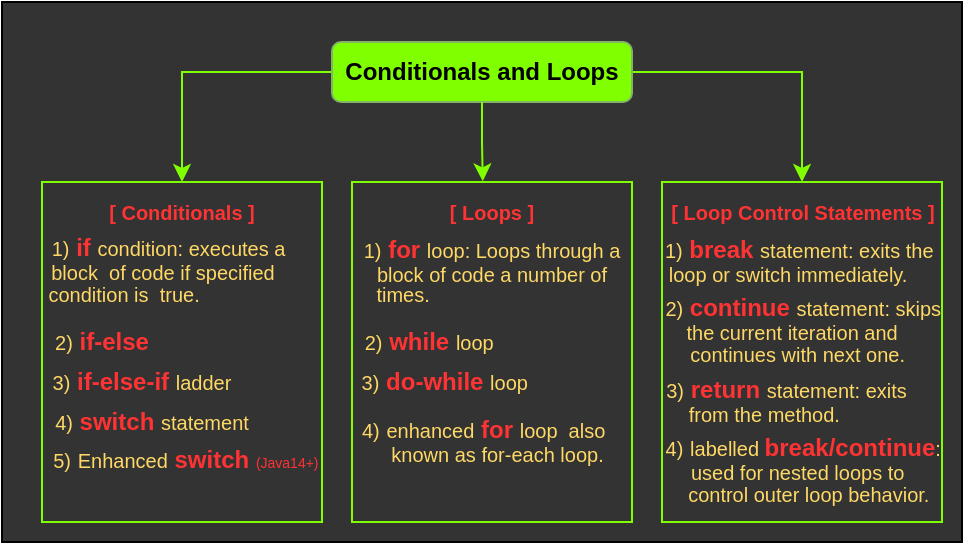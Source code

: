 <mxfile version="27.1.6">
  <diagram name="Page-1" id="ef9xinbSyIcJBZbO2UjU">
    <mxGraphModel dx="629" dy="334" grid="1" gridSize="10" guides="1" tooltips="1" connect="1" arrows="1" fold="1" page="1" pageScale="1" pageWidth="480" pageHeight="270" math="0" shadow="0">
      <root>
        <mxCell id="0" />
        <mxCell id="1" parent="0" />
        <mxCell id="LBtNQs-SXAn_wBc9bSGt-3" value="" style="rounded=0;whiteSpace=wrap;html=1;movable=1;resizable=1;rotatable=1;deletable=1;editable=1;locked=0;connectable=1;fillColor=#333333;" parent="1" vertex="1">
          <mxGeometry width="480" height="270" as="geometry" />
        </mxCell>
        <mxCell id="jUU27h1dBxnUUHhMurxZ-13" style="edgeStyle=orthogonalEdgeStyle;rounded=0;orthogonalLoop=1;jettySize=auto;html=1;strokeColor=#80FF00;" parent="1" source="jUU27h1dBxnUUHhMurxZ-1" target="jUU27h1dBxnUUHhMurxZ-3" edge="1">
          <mxGeometry relative="1" as="geometry" />
        </mxCell>
        <mxCell id="jUU27h1dBxnUUHhMurxZ-14" style="edgeStyle=orthogonalEdgeStyle;rounded=0;orthogonalLoop=1;jettySize=auto;html=1;strokeColor=#80FF00;" parent="1" source="jUU27h1dBxnUUHhMurxZ-1" target="jUU27h1dBxnUUHhMurxZ-10" edge="1">
          <mxGeometry relative="1" as="geometry" />
        </mxCell>
        <mxCell id="jUU27h1dBxnUUHhMurxZ-1" value="&lt;b&gt;&lt;font style=&quot;color: rgb(0, 0, 0);&quot;&gt;Conditionals and Loops&lt;/font&gt;&lt;/b&gt;" style="rounded=1;whiteSpace=wrap;html=1;fillColor=#80FF00;strokeColor=#82b366;" parent="1" vertex="1">
          <mxGeometry x="165" y="20" width="150" height="30" as="geometry" />
        </mxCell>
        <mxCell id="jUU27h1dBxnUUHhMurxZ-3" value="" style="rounded=0;whiteSpace=wrap;html=1;fillColor=#333333;strokeColor=#80FF00;gradientColor=#333333;" parent="1" vertex="1">
          <mxGeometry x="20" y="90" width="140" height="170" as="geometry" />
        </mxCell>
        <mxCell id="jUU27h1dBxnUUHhMurxZ-9" value="" style="rounded=0;whiteSpace=wrap;html=1;fillColor=#333333;strokeColor=#80FF00;gradientColor=none;" parent="1" vertex="1">
          <mxGeometry x="175" y="90" width="140" height="170" as="geometry" />
        </mxCell>
        <mxCell id="jUU27h1dBxnUUHhMurxZ-10" value="" style="rounded=0;whiteSpace=wrap;html=1;fillColor=#333333;strokeColor=#80FF00;fontColor=#000000;" parent="1" vertex="1">
          <mxGeometry x="330" y="90" width="140" height="170" as="geometry" />
        </mxCell>
        <mxCell id="jUU27h1dBxnUUHhMurxZ-11" style="edgeStyle=orthogonalEdgeStyle;rounded=0;orthogonalLoop=1;jettySize=auto;html=1;entryX=0.467;entryY=-0.002;entryDx=0;entryDy=0;entryPerimeter=0;strokeColor=#80FF00;" parent="1" source="jUU27h1dBxnUUHhMurxZ-1" target="jUU27h1dBxnUUHhMurxZ-9" edge="1">
          <mxGeometry relative="1" as="geometry">
            <mxPoint x="240" y="80" as="targetPoint" />
          </mxGeometry>
        </mxCell>
        <mxCell id="jUU27h1dBxnUUHhMurxZ-17" value="&lt;b&gt;&lt;font style=&quot;color: rgb(255, 51, 51); font-size: 10px;&quot;&gt;[ Conditionals ]&lt;/font&gt;&lt;/b&gt;" style="text;html=1;align=center;verticalAlign=middle;whiteSpace=wrap;rounded=0;" parent="1" vertex="1">
          <mxGeometry x="45" y="90" width="90" height="30" as="geometry" />
        </mxCell>
        <mxCell id="jUU27h1dBxnUUHhMurxZ-18" value="&lt;div style=&quot;line-height: 90%;&quot;&gt;&lt;font&gt;&lt;font&gt;&lt;font style=&quot;font-size: 10px; color: rgb(255, 217, 102);&quot;&gt;1)&lt;/font&gt;&lt;b style=&quot;color: light-dark(rgb(255, 51, 51), rgb(255, 119, 119));&quot;&gt; if &lt;/b&gt;&lt;/font&gt;&lt;font style=&quot;color: light-dark(rgb(255, 217, 102), rgb(84, 51, 0)); font-size: 10px; line-height: 90%;&quot;&gt;condition: executes a&amp;nbsp; &amp;nbsp; &amp;nbsp; &amp;nbsp; block&amp;nbsp; of code if specified&amp;nbsp; &amp;nbsp; &amp;nbsp; &amp;nbsp; &amp;nbsp; condition is&amp;nbsp; true.&amp;nbsp; &amp;nbsp; &amp;nbsp; &amp;nbsp; &amp;nbsp; &amp;nbsp; &amp;nbsp; &amp;nbsp; &amp;nbsp; &amp;nbsp; &amp;nbsp; &amp;nbsp; &amp;nbsp; &amp;nbsp; &amp;nbsp; &amp;nbsp; &amp;nbsp;&amp;nbsp;&lt;/font&gt;&lt;/font&gt;&lt;/div&gt;" style="text;html=1;align=center;verticalAlign=middle;whiteSpace=wrap;rounded=0;" parent="1" vertex="1">
          <mxGeometry x="20" y="110" width="146.25" height="60" as="geometry" />
        </mxCell>
        <mxCell id="jUU27h1dBxnUUHhMurxZ-21" value="&lt;div style=&quot;line-height: 90%;&quot;&gt;&lt;font&gt;&lt;font style=&quot;background-color: transparent; font-size: 10px; color: rgb(255, 217, 102);&quot;&gt;2)&lt;/font&gt;&lt;b style=&quot;background-color: transparent; color: light-dark(rgb(255, 51, 51), rgb(255, 119, 119));&quot;&gt;&amp;nbsp;&lt;/b&gt;&lt;b style=&quot;&quot;&gt;&lt;font style=&quot;color: rgb(255, 51, 51);&quot;&gt;if-else&lt;/font&gt;&lt;/b&gt;&lt;/font&gt;&lt;/div&gt;" style="text;html=1;align=center;verticalAlign=middle;whiteSpace=wrap;rounded=0;" parent="1" vertex="1">
          <mxGeometry x="20" y="160" width="60" height="20" as="geometry" />
        </mxCell>
        <mxCell id="jUU27h1dBxnUUHhMurxZ-22" value="&lt;div style=&quot;line-height: 90%;&quot;&gt;&lt;font&gt;&lt;font style=&quot;background-color: transparent; font-size: 10px; color: rgb(255, 217, 102);&quot;&gt;3)&lt;/font&gt;&lt;b style=&quot;background-color: transparent; color: light-dark(rgb(255, 51, 51), rgb(255, 119, 119));&quot;&gt;&amp;nbsp;&lt;/b&gt;&lt;font style=&quot;font-weight: bold; color: rgb(255, 51, 51);&quot;&gt;if-else-if &lt;/font&gt;&lt;font style=&quot;color: rgb(255, 217, 102); font-size: 10px;&quot;&gt;ladder&lt;/font&gt;&lt;/font&gt;&lt;/div&gt;" style="text;html=1;align=center;verticalAlign=middle;whiteSpace=wrap;rounded=0;" parent="1" vertex="1">
          <mxGeometry x="10" y="180" width="120" height="20" as="geometry" />
        </mxCell>
        <mxCell id="jUU27h1dBxnUUHhMurxZ-23" value="&lt;div style=&quot;line-height: 90%;&quot;&gt;&lt;font&gt;&lt;font style=&quot;background-color: transparent; font-size: 10px; color: rgb(255, 217, 102);&quot;&gt;4)&lt;/font&gt;&lt;b style=&quot;background-color: transparent; color: light-dark(rgb(255, 51, 51), rgb(255, 119, 119));&quot;&gt;&amp;nbsp;switch&lt;/b&gt;&lt;font style=&quot;font-weight: bold; color: rgb(255, 51, 51);&quot;&gt;&amp;nbsp;&lt;/font&gt;&lt;font style=&quot;font-size: 10px; color: rgb(255, 217, 102);&quot;&gt;statement&lt;/font&gt;&lt;/font&gt;&lt;/div&gt;" style="text;html=1;align=center;verticalAlign=middle;whiteSpace=wrap;rounded=0;" parent="1" vertex="1">
          <mxGeometry x="15" y="200" width="120" height="20" as="geometry" />
        </mxCell>
        <mxCell id="jUU27h1dBxnUUHhMurxZ-24" value="&lt;div style=&quot;line-height: 90%;&quot;&gt;&lt;font&gt;&lt;font style=&quot;background-color: transparent; font-size: 10px; color: rgb(255, 217, 102);&quot;&gt;&amp;nbsp; &amp;nbsp; &amp;nbsp;5)&lt;/font&gt;&lt;span style=&quot;background-color: transparent;&quot;&gt;&lt;font style=&quot;&quot;&gt;&lt;b style=&quot;color: light-dark(rgb(255, 51, 51), rgb(255, 119, 119));&quot;&gt;&amp;nbsp;&lt;/b&gt;&lt;font style=&quot;&quot;&gt;&lt;font style=&quot;font-size: 10px; color: light-dark(rgb(255, 217, 102), rgb(255, 119, 119));&quot;&gt;Enhanced&lt;/font&gt;&lt;font&gt; &lt;/font&gt;&lt;/font&gt;&lt;b style=&quot;color: light-dark(rgb(255, 51, 51), rgb(255, 119, 119));&quot;&gt;&lt;font&gt;switch&lt;/font&gt;&lt;/b&gt;&lt;/font&gt;&lt;/span&gt;&lt;font style=&quot;font-weight: bold; color: rgb(255, 51, 51);&quot;&gt;&amp;nbsp;&lt;/font&gt;&lt;font color=&quot;#ffd966&quot; style=&quot;font-size: 7px; color: rgb(255, 51, 51);&quot;&gt;(Java14+)&lt;/font&gt;&lt;/font&gt;&lt;/div&gt;" style="text;html=1;align=center;verticalAlign=middle;whiteSpace=wrap;rounded=0;" parent="1" vertex="1">
          <mxGeometry x="10" y="220" width="150" height="20" as="geometry" />
        </mxCell>
        <mxCell id="jUU27h1dBxnUUHhMurxZ-25" value="&lt;b&gt;&lt;font style=&quot;color: rgb(255, 51, 51); font-size: 10px;&quot;&gt;[ Loops ]&lt;/font&gt;&lt;/b&gt;" style="text;html=1;align=center;verticalAlign=middle;whiteSpace=wrap;rounded=0;" parent="1" vertex="1">
          <mxGeometry x="200" y="90" width="90" height="30" as="geometry" />
        </mxCell>
        <mxCell id="jUU27h1dBxnUUHhMurxZ-26" value="&lt;div style=&quot;line-height: 90%;&quot;&gt;&lt;font&gt;&lt;font&gt;&lt;font style=&quot;font-size: 10px; color: rgb(255, 217, 102);&quot;&gt;1)&lt;/font&gt;&lt;b style=&quot;color: light-dark(rgb(255, 51, 51), rgb(255, 119, 119));&quot;&gt;&amp;nbsp;for &lt;/b&gt;&lt;font style=&quot;font-size: 10px; color: light-dark(rgb(255, 217, 102), rgb(255, 119, 119));&quot;&gt;loop&lt;/font&gt;&lt;/font&gt;&lt;font style=&quot;color: light-dark(rgb(255, 217, 102), rgb(84, 51, 0)); font-size: 10px; line-height: 90%;&quot;&gt;: Loops through a block of code a number of times.&amp;nbsp; &amp;nbsp; &amp;nbsp; &amp;nbsp; &amp;nbsp; &amp;nbsp; &amp;nbsp; &amp;nbsp; &amp;nbsp; &amp;nbsp; &amp;nbsp; &amp;nbsp; &amp;nbsp; &amp;nbsp; &amp;nbsp; &amp;nbsp;&amp;nbsp;&lt;/font&gt;&lt;/font&gt;&lt;/div&gt;" style="text;html=1;align=center;verticalAlign=middle;whiteSpace=wrap;rounded=0;" parent="1" vertex="1">
          <mxGeometry x="171.88" y="105" width="146.25" height="60" as="geometry" />
        </mxCell>
        <mxCell id="jUU27h1dBxnUUHhMurxZ-27" value="&lt;div style=&quot;line-height: 90%;&quot;&gt;&lt;font&gt;&lt;font&gt;&lt;font style=&quot;font-size: 10px; color: rgb(255, 217, 102);&quot;&gt;2)&lt;/font&gt;&lt;b style=&quot;color: light-dark(rgb(255, 51, 51), rgb(255, 119, 119));&quot;&gt;&amp;nbsp;while&amp;nbsp;&lt;/b&gt;&lt;font style=&quot;font-size: 10px; color: light-dark(rgb(255, 217, 102), rgb(255, 119, 119));&quot;&gt;loop&lt;/font&gt;&lt;/font&gt;&lt;font style=&quot;color: light-dark(rgb(255, 217, 102), rgb(84, 51, 0)); font-size: 10px; line-height: 90%;&quot;&gt;&amp;nbsp; &amp;nbsp; &amp;nbsp; &amp;nbsp; &amp;nbsp; &amp;nbsp; &amp;nbsp; &amp;nbsp; &amp;nbsp; &amp;nbsp;&lt;/font&gt;&lt;/font&gt;&lt;/div&gt;" style="text;html=1;align=center;verticalAlign=middle;whiteSpace=wrap;rounded=0;" parent="1" vertex="1">
          <mxGeometry x="167" y="140" width="146.25" height="60" as="geometry" />
        </mxCell>
        <mxCell id="jUU27h1dBxnUUHhMurxZ-28" value="&lt;div style=&quot;line-height: 90%;&quot;&gt;&lt;font&gt;&lt;font&gt;&lt;font style=&quot;font-size: 10px; color: rgb(255, 217, 102);&quot;&gt;&amp;nbsp; 3)&lt;/font&gt;&lt;b style=&quot;color: light-dark(rgb(255, 51, 51), rgb(255, 119, 119));&quot;&gt;&amp;nbsp;do-while&amp;nbsp;&lt;/b&gt;&lt;font style=&quot;font-size: 10px; color: light-dark(rgb(255, 217, 102), rgb(255, 119, 119));&quot;&gt;loop&lt;/font&gt;&lt;/font&gt;&lt;font style=&quot;color: light-dark(rgb(255, 217, 102), rgb(84, 51, 0)); font-size: 10px; line-height: 90%;&quot;&gt;&amp;nbsp; &amp;nbsp; &amp;nbsp; &amp;nbsp; &amp;nbsp; &amp;nbsp; &amp;nbsp; &amp;nbsp; &amp;nbsp; &amp;nbsp;&lt;/font&gt;&lt;/font&gt;&lt;/div&gt;" style="text;html=1;align=center;verticalAlign=middle;whiteSpace=wrap;rounded=0;" parent="1" vertex="1">
          <mxGeometry x="171.88" y="165" width="146.25" height="50" as="geometry" />
        </mxCell>
        <mxCell id="jUU27h1dBxnUUHhMurxZ-29" value="&lt;div style=&quot;line-height: 90%;&quot;&gt;&lt;font&gt;&lt;font&gt;&lt;font style=&quot;font-size: 10px; color: rgb(255, 217, 102);&quot;&gt;&amp;nbsp; 4)&lt;/font&gt;&lt;b style=&quot;color: light-dark(rgb(255, 51, 51), rgb(255, 119, 119));&quot;&gt;&amp;nbsp;&lt;/b&gt;&lt;font style=&quot;font-size: 10px; color: light-dark(rgb(255, 217, 102), rgb(255, 119, 119));&quot;&gt;enhanced&lt;/font&gt;&lt;b style=&quot;color: light-dark(rgb(255, 51, 51), rgb(255, 119, 119));&quot;&gt;&amp;nbsp;for&amp;nbsp;&lt;/b&gt;&lt;font style=&quot;font-size: 10px; color: light-dark(rgb(255, 217, 102), rgb(255, 119, 119));&quot;&gt;loop&lt;/font&gt;&lt;/font&gt;&lt;font style=&quot;color: light-dark(rgb(255, 217, 102), rgb(84, 51, 0)); font-size: 10px; line-height: 90%;&quot;&gt;&amp;nbsp; also&amp;nbsp; &amp;nbsp; &amp;nbsp; &amp;nbsp; &amp;nbsp; &amp;nbsp; &amp;nbsp;known as for-each loop.&amp;nbsp; &amp;nbsp; &amp;nbsp; &amp;nbsp; &amp;nbsp; &amp;nbsp; &amp;nbsp; &amp;nbsp; &amp;nbsp; &amp;nbsp; &amp;nbsp; &amp;nbsp;&lt;/font&gt;&lt;/font&gt;&lt;/div&gt;" style="text;html=1;align=center;verticalAlign=middle;whiteSpace=wrap;rounded=0;" parent="1" vertex="1">
          <mxGeometry x="171.88" y="210" width="146.25" height="30" as="geometry" />
        </mxCell>
        <mxCell id="gKeq1_L8onSpbJM0W_xV-1" value="&lt;b&gt;&lt;font style=&quot;color: rgb(255, 51, 51); font-size: 10px;&quot;&gt;[ Loop Control Statements ]&lt;/font&gt;&lt;/b&gt;" style="text;html=1;align=center;verticalAlign=middle;whiteSpace=wrap;rounded=0;" vertex="1" parent="1">
          <mxGeometry x="322.5" y="90" width="155" height="30" as="geometry" />
        </mxCell>
        <mxCell id="gKeq1_L8onSpbJM0W_xV-2" value="&lt;div style=&quot;line-height: 90%;&quot;&gt;&lt;font&gt;&lt;font&gt;&lt;font style=&quot;font-size: 10px; color: rgb(255, 217, 102);&quot;&gt;1)&lt;/font&gt;&lt;b style=&quot;color: light-dark(rgb(255, 51, 51), rgb(255, 119, 119));&quot;&gt;&amp;nbsp;break &lt;/b&gt;&lt;font style=&quot;font-size: 10px; color: light-dark(rgb(255, 217, 102), rgb(255, 119, 119));&quot;&gt;statement&lt;/font&gt;&lt;/font&gt;&lt;font style=&quot;color: light-dark(rgb(255, 217, 102), rgb(84, 51, 0)); font-size: 10px; line-height: 90%;&quot;&gt;: exits the&amp;nbsp;&lt;br&gt;&amp;nbsp; &amp;nbsp; loop or switch immediately.&amp;nbsp; &amp;nbsp; &amp;nbsp; &amp;nbsp; &amp;nbsp; &amp;nbsp; &amp;nbsp; &amp;nbsp; &amp;nbsp; &amp;nbsp; &amp;nbsp; &amp;nbsp; &amp;nbsp;&amp;nbsp;&lt;/font&gt;&lt;/font&gt;&lt;/div&gt;" style="text;html=1;align=center;verticalAlign=middle;whiteSpace=wrap;rounded=0;" vertex="1" parent="1">
          <mxGeometry x="320" y="105" width="160" height="60" as="geometry" />
        </mxCell>
        <mxCell id="gKeq1_L8onSpbJM0W_xV-3" value="&lt;div style=&quot;line-height: 90%;&quot;&gt;&lt;font&gt;&lt;font&gt;&lt;font style=&quot;font-size: 10px; color: rgb(255, 217, 102);&quot;&gt;2)&lt;/font&gt;&lt;b style=&quot;color: light-dark(rgb(255, 51, 51), rgb(255, 119, 119));&quot;&gt;&amp;nbsp;continue&amp;nbsp;&lt;/b&gt;&lt;font style=&quot;font-size: 10px; color: light-dark(rgb(255, 217, 102), rgb(255, 119, 119));&quot;&gt;statement&lt;/font&gt;&lt;/font&gt;&lt;font style=&quot;color: light-dark(rgb(255, 217, 102), rgb(84, 51, 0)); font-size: 10px; line-height: 90%;&quot;&gt;: skips&amp;nbsp; &amp;nbsp; &amp;nbsp; the current iteration and&amp;nbsp; &amp;nbsp; &amp;nbsp; &amp;nbsp; &amp;nbsp; &amp;nbsp; &amp;nbsp; continues with next one.&amp;nbsp; &amp;nbsp; &amp;nbsp; &amp;nbsp; &amp;nbsp; &amp;nbsp; &amp;nbsp; &amp;nbsp; &amp;nbsp; &amp;nbsp; &amp;nbsp; &amp;nbsp; &amp;nbsp;&amp;nbsp;&lt;/font&gt;&lt;/font&gt;&lt;/div&gt;" style="text;html=1;align=center;verticalAlign=middle;whiteSpace=wrap;rounded=0;" vertex="1" parent="1">
          <mxGeometry x="330" y="140" width="143.75" height="60" as="geometry" />
        </mxCell>
        <mxCell id="gKeq1_L8onSpbJM0W_xV-4" value="&lt;div style=&quot;line-height: 90%;&quot;&gt;&lt;font&gt;&lt;font&gt;&lt;font style=&quot;font-size: 10px; color: rgb(255, 217, 102);&quot;&gt;3)&lt;/font&gt;&lt;b style=&quot;color: light-dark(rgb(255, 51, 51), rgb(255, 119, 119));&quot;&gt;&amp;nbsp;return&amp;nbsp;&lt;/b&gt;&lt;font style=&quot;font-size: 10px; color: light-dark(rgb(255, 217, 102), rgb(255, 119, 119));&quot;&gt;statement&lt;/font&gt;&lt;/font&gt;&lt;font style=&quot;color: light-dark(rgb(255, 217, 102), rgb(84, 51, 0)); font-size: 10px; line-height: 90%;&quot;&gt;: exits&amp;nbsp; &amp;nbsp; &amp;nbsp; &amp;nbsp; &amp;nbsp; &amp;nbsp; from the method.&amp;nbsp; &amp;nbsp; &amp;nbsp; &amp;nbsp; &amp;nbsp; &amp;nbsp; &amp;nbsp; &amp;nbsp; &amp;nbsp; &amp;nbsp; &amp;nbsp; &amp;nbsp; &amp;nbsp;&amp;nbsp;&lt;/font&gt;&lt;/font&gt;&lt;/div&gt;" style="text;html=1;align=center;verticalAlign=middle;whiteSpace=wrap;rounded=0;" vertex="1" parent="1">
          <mxGeometry x="330" y="180" width="143.75" height="50" as="geometry" />
        </mxCell>
        <mxCell id="gKeq1_L8onSpbJM0W_xV-5" value="&lt;div style=&quot;line-height: 90%;&quot;&gt;&lt;font&gt;&lt;font&gt;&lt;font style=&quot;font-size: 10px; color: rgb(255, 217, 102);&quot;&gt;4)&lt;/font&gt;&lt;b style=&quot;color: light-dark(rgb(255, 51, 51), rgb(255, 119, 119));&quot;&gt;&amp;nbsp;&lt;/b&gt;&lt;font style=&quot;font-size: 10px; color: light-dark(rgb(255, 217, 102), rgb(255, 119, 119));&quot;&gt;labelled &lt;/font&gt;&lt;b style=&quot;color: light-dark(rgb(255, 51, 51), rgb(255, 119, 119));&quot;&gt;break/continue&lt;/b&gt;&lt;/font&gt;&lt;font style=&quot;color: light-dark(rgb(255, 217, 102), rgb(84, 51, 0)); font-size: 10px; line-height: 90%;&quot;&gt;:&amp;nbsp; &amp;nbsp; &amp;nbsp; used for nested loops to&amp;nbsp; &amp;nbsp; &amp;nbsp; &amp;nbsp; &amp;nbsp; &amp;nbsp; control outer loop behavior.&amp;nbsp; &amp;nbsp; &amp;nbsp; &amp;nbsp; &amp;nbsp; &amp;nbsp; &amp;nbsp; &amp;nbsp; &amp;nbsp; &amp;nbsp; &amp;nbsp; &amp;nbsp; &amp;nbsp;&amp;nbsp;&lt;/font&gt;&lt;/font&gt;&lt;/div&gt;" style="text;html=1;align=center;verticalAlign=middle;whiteSpace=wrap;rounded=0;" vertex="1" parent="1">
          <mxGeometry x="330" y="210" width="143.75" height="60" as="geometry" />
        </mxCell>
      </root>
    </mxGraphModel>
  </diagram>
</mxfile>
